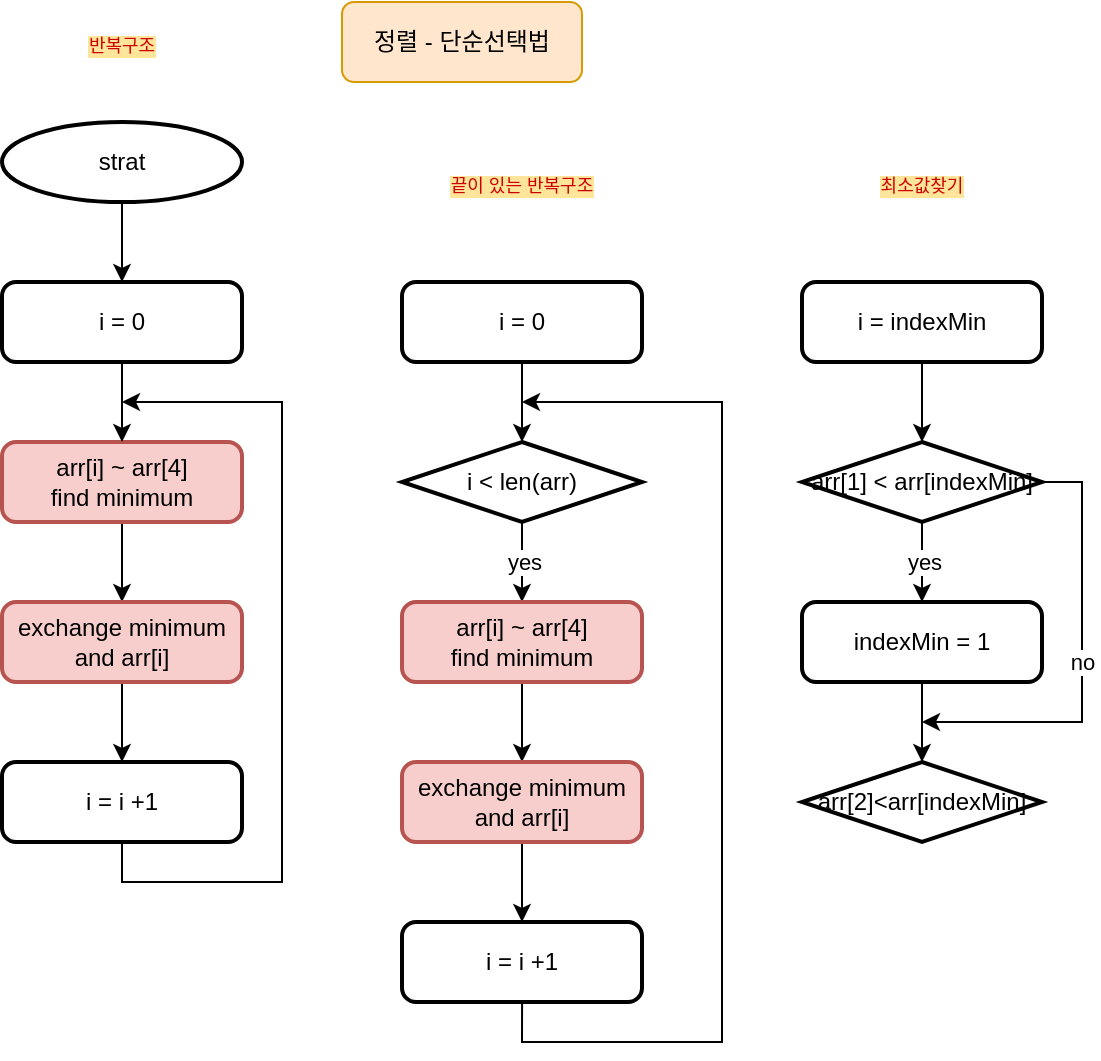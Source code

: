 <mxfile version="16.5.1" type="device"><diagram id="MAgZxDwLyAbUeAdYa8CW" name="페이지-1"><mxGraphModel dx="916" dy="725" grid="1" gridSize="10" guides="1" tooltips="1" connect="1" arrows="1" fold="1" page="1" pageScale="1" pageWidth="1654" pageHeight="2336" math="0" shadow="0"><root><mxCell id="0"/><mxCell id="1" parent="0"/><mxCell id="c2dMEhtxb_WV2Qjm_Lyq-42" value="정렬 - 단순선택법" style="rounded=1;whiteSpace=wrap;html=1;fillColor=#ffe6cc;strokeColor=#d79b00;" parent="1" vertex="1"><mxGeometry x="410" y="20" width="120" height="40" as="geometry"/></mxCell><mxCell id="t2LXO8UBIqWI68WPtd2R-5" value="" style="edgeStyle=orthogonalEdgeStyle;rounded=0;orthogonalLoop=1;jettySize=auto;html=1;" edge="1" parent="1" source="c2dMEhtxb_WV2Qjm_Lyq-43" target="t2LXO8UBIqWI68WPtd2R-4"><mxGeometry relative="1" as="geometry"/></mxCell><mxCell id="c2dMEhtxb_WV2Qjm_Lyq-43" value="strat" style="strokeWidth=2;html=1;shape=mxgraph.flowchart.start_1;whiteSpace=wrap;" parent="1" vertex="1"><mxGeometry x="240" y="80" width="120" height="40" as="geometry"/></mxCell><mxCell id="t2LXO8UBIqWI68WPtd2R-7" value="" style="edgeStyle=orthogonalEdgeStyle;rounded=0;orthogonalLoop=1;jettySize=auto;html=1;" edge="1" parent="1" source="c2dMEhtxb_WV2Qjm_Lyq-44" target="t2LXO8UBIqWI68WPtd2R-2"><mxGeometry relative="1" as="geometry"/></mxCell><mxCell id="c2dMEhtxb_WV2Qjm_Lyq-44" value="arr[i] ~ arr[4]&lt;br&gt;find minimum" style="rounded=1;whiteSpace=wrap;html=1;absoluteArcSize=1;arcSize=14;strokeWidth=2;fillColor=#f8cecc;strokeColor=#b85450;" parent="1" vertex="1"><mxGeometry x="240" y="240" width="120" height="40" as="geometry"/></mxCell><mxCell id="t2LXO8UBIqWI68WPtd2R-17" value="yes" style="edgeStyle=orthogonalEdgeStyle;rounded=0;orthogonalLoop=1;jettySize=auto;html=1;" edge="1" parent="1" source="c2dMEhtxb_WV2Qjm_Lyq-45"><mxGeometry relative="1" as="geometry"><mxPoint x="500" y="320" as="targetPoint"/></mxGeometry></mxCell><mxCell id="c2dMEhtxb_WV2Qjm_Lyq-45" value="i &amp;lt; len(arr)" style="strokeWidth=2;html=1;shape=mxgraph.flowchart.decision;whiteSpace=wrap;" parent="1" vertex="1"><mxGeometry x="440" y="240" width="120" height="40" as="geometry"/></mxCell><mxCell id="c2dMEhtxb_WV2Qjm_Lyq-53" value="&lt;span style=&quot;font-family: &amp;#34;helvetica&amp;#34; ; font-size: 9px ; font-style: normal ; font-weight: 400 ; letter-spacing: normal ; text-indent: 0px ; text-transform: none ; word-spacing: 0px ; display: inline ; float: none&quot;&gt;최소값찾기&lt;br&gt;&lt;/span&gt;" style="text;whiteSpace=wrap;html=1;fillColor=none;strokeColor=none;fontColor=#CC0000;fontSize=9;labelBackgroundColor=#FFE599;align=center;" parent="1" vertex="1"><mxGeometry x="660" y="100" width="80" height="30" as="geometry"/></mxCell><mxCell id="c2dMEhtxb_WV2Qjm_Lyq-54" value="&lt;font face=&quot;helvetica&quot;&gt;반복구조&lt;/font&gt;" style="text;whiteSpace=wrap;html=1;fillColor=none;strokeColor=none;fontColor=#CC0000;fontSize=9;labelBackgroundColor=#FFE599;align=center;" parent="1" vertex="1"><mxGeometry x="265" y="30" width="70" height="20" as="geometry"/></mxCell><mxCell id="c2dMEhtxb_WV2Qjm_Lyq-58" value="&lt;span style=&quot;font-family: &amp;#34;helvetica&amp;#34; ; font-size: 9px ; font-style: normal ; font-weight: 400 ; letter-spacing: normal ; text-indent: 0px ; text-transform: none ; word-spacing: 0px ; display: inline ; float: none&quot;&gt;끝이 있는 반복구조&lt;/span&gt;" style="text;whiteSpace=wrap;html=1;fillColor=none;strokeColor=none;fontColor=#CC0000;fontSize=9;labelBackgroundColor=#FFE599;align=center;" parent="1" vertex="1"><mxGeometry x="460" y="100" width="80" height="30" as="geometry"/></mxCell><mxCell id="t2LXO8UBIqWI68WPtd2R-8" value="" style="edgeStyle=orthogonalEdgeStyle;rounded=0;orthogonalLoop=1;jettySize=auto;html=1;" edge="1" parent="1" source="t2LXO8UBIqWI68WPtd2R-2" target="t2LXO8UBIqWI68WPtd2R-3"><mxGeometry relative="1" as="geometry"/></mxCell><mxCell id="t2LXO8UBIqWI68WPtd2R-2" value="exchange minimum and arr[i]" style="rounded=1;whiteSpace=wrap;html=1;absoluteArcSize=1;arcSize=14;strokeWidth=2;fillColor=#f8cecc;strokeColor=#b85450;" vertex="1" parent="1"><mxGeometry x="240" y="320" width="120" height="40" as="geometry"/></mxCell><mxCell id="t2LXO8UBIqWI68WPtd2R-10" style="edgeStyle=orthogonalEdgeStyle;rounded=0;orthogonalLoop=1;jettySize=auto;html=1;" edge="1" parent="1" source="t2LXO8UBIqWI68WPtd2R-3"><mxGeometry relative="1" as="geometry"><mxPoint x="300" y="220" as="targetPoint"/><Array as="points"><mxPoint x="300" y="460"/><mxPoint x="380" y="460"/><mxPoint x="380" y="220"/></Array></mxGeometry></mxCell><mxCell id="t2LXO8UBIqWI68WPtd2R-3" value="i = i +1" style="rounded=1;whiteSpace=wrap;html=1;absoluteArcSize=1;arcSize=14;strokeWidth=2;" vertex="1" parent="1"><mxGeometry x="240" y="400" width="120" height="40" as="geometry"/></mxCell><mxCell id="t2LXO8UBIqWI68WPtd2R-6" value="" style="edgeStyle=orthogonalEdgeStyle;rounded=0;orthogonalLoop=1;jettySize=auto;html=1;" edge="1" parent="1" source="t2LXO8UBIqWI68WPtd2R-4" target="c2dMEhtxb_WV2Qjm_Lyq-44"><mxGeometry relative="1" as="geometry"/></mxCell><mxCell id="t2LXO8UBIqWI68WPtd2R-4" value="i = 0" style="rounded=1;whiteSpace=wrap;html=1;absoluteArcSize=1;arcSize=14;strokeWidth=2;" vertex="1" parent="1"><mxGeometry x="240" y="160" width="120" height="40" as="geometry"/></mxCell><mxCell id="t2LXO8UBIqWI68WPtd2R-19" value="" style="edgeStyle=orthogonalEdgeStyle;rounded=0;orthogonalLoop=1;jettySize=auto;html=1;" edge="1" parent="1" source="t2LXO8UBIqWI68WPtd2R-11" target="t2LXO8UBIqWI68WPtd2R-12"><mxGeometry relative="1" as="geometry"/></mxCell><mxCell id="t2LXO8UBIqWI68WPtd2R-11" value="arr[i] ~ arr[4]&lt;br&gt;find minimum" style="rounded=1;whiteSpace=wrap;html=1;absoluteArcSize=1;arcSize=14;strokeWidth=2;fillColor=#f8cecc;strokeColor=#b85450;" vertex="1" parent="1"><mxGeometry x="440" y="320" width="120" height="40" as="geometry"/></mxCell><mxCell id="t2LXO8UBIqWI68WPtd2R-20" value="" style="edgeStyle=orthogonalEdgeStyle;rounded=0;orthogonalLoop=1;jettySize=auto;html=1;" edge="1" parent="1" source="t2LXO8UBIqWI68WPtd2R-12" target="t2LXO8UBIqWI68WPtd2R-14"><mxGeometry relative="1" as="geometry"/></mxCell><mxCell id="t2LXO8UBIqWI68WPtd2R-12" value="exchange minimum and arr[i]" style="rounded=1;whiteSpace=wrap;html=1;absoluteArcSize=1;arcSize=14;strokeWidth=2;fillColor=#f8cecc;strokeColor=#b85450;" vertex="1" parent="1"><mxGeometry x="440" y="400" width="120" height="40" as="geometry"/></mxCell><mxCell id="t2LXO8UBIqWI68WPtd2R-14" value="i = i +1" style="rounded=1;whiteSpace=wrap;html=1;absoluteArcSize=1;arcSize=14;strokeWidth=2;" vertex="1" parent="1"><mxGeometry x="440" y="480" width="120" height="40" as="geometry"/></mxCell><mxCell id="t2LXO8UBIqWI68WPtd2R-21" value="" style="edgeStyle=orthogonalEdgeStyle;rounded=0;orthogonalLoop=1;jettySize=auto;html=1;" edge="1" parent="1" source="t2LXO8UBIqWI68WPtd2R-15" target="c2dMEhtxb_WV2Qjm_Lyq-45"><mxGeometry relative="1" as="geometry"/></mxCell><mxCell id="t2LXO8UBIqWI68WPtd2R-15" value="i = 0" style="rounded=1;whiteSpace=wrap;html=1;absoluteArcSize=1;arcSize=14;strokeWidth=2;" vertex="1" parent="1"><mxGeometry x="440" y="160" width="120" height="40" as="geometry"/></mxCell><mxCell id="t2LXO8UBIqWI68WPtd2R-16" style="edgeStyle=orthogonalEdgeStyle;rounded=0;orthogonalLoop=1;jettySize=auto;html=1;" edge="1" parent="1"><mxGeometry relative="1" as="geometry"><mxPoint x="500.043" y="519.98" as="sourcePoint"/><mxPoint x="500" y="220" as="targetPoint"/><Array as="points"><mxPoint x="500" y="540"/><mxPoint x="600" y="540"/><mxPoint x="600" y="220"/><mxPoint x="500" y="220"/></Array></mxGeometry></mxCell><mxCell id="t2LXO8UBIqWI68WPtd2R-23" value="yes" style="edgeStyle=orthogonalEdgeStyle;rounded=0;orthogonalLoop=1;jettySize=auto;html=1;" edge="1" parent="1" source="t2LXO8UBIqWI68WPtd2R-24"><mxGeometry relative="1" as="geometry"><mxPoint x="700.0" y="320" as="targetPoint"/></mxGeometry></mxCell><mxCell id="t2LXO8UBIqWI68WPtd2R-35" value="no" style="edgeStyle=orthogonalEdgeStyle;rounded=0;orthogonalLoop=1;jettySize=auto;html=1;exitX=1;exitY=0.5;exitDx=0;exitDy=0;exitPerimeter=0;" edge="1" parent="1" source="t2LXO8UBIqWI68WPtd2R-24"><mxGeometry relative="1" as="geometry"><mxPoint x="820" y="270" as="sourcePoint"/><mxPoint x="700" y="380" as="targetPoint"/><Array as="points"><mxPoint x="780" y="260"/><mxPoint x="780" y="380"/></Array></mxGeometry></mxCell><mxCell id="t2LXO8UBIqWI68WPtd2R-24" value="arr[1] &amp;lt; arr[indexMin]" style="strokeWidth=2;html=1;shape=mxgraph.flowchart.decision;whiteSpace=wrap;" vertex="1" parent="1"><mxGeometry x="640" y="240" width="120" height="40" as="geometry"/></mxCell><mxCell id="t2LXO8UBIqWI68WPtd2R-34" value="" style="edgeStyle=orthogonalEdgeStyle;rounded=0;orthogonalLoop=1;jettySize=auto;html=1;" edge="1" parent="1" source="t2LXO8UBIqWI68WPtd2R-26" target="t2LXO8UBIqWI68WPtd2R-33"><mxGeometry relative="1" as="geometry"/></mxCell><mxCell id="t2LXO8UBIqWI68WPtd2R-26" value="indexMin = 1" style="rounded=1;whiteSpace=wrap;html=1;absoluteArcSize=1;arcSize=14;strokeWidth=2;" vertex="1" parent="1"><mxGeometry x="640" y="320" width="120" height="40" as="geometry"/></mxCell><mxCell id="t2LXO8UBIqWI68WPtd2R-30" value="" style="edgeStyle=orthogonalEdgeStyle;rounded=0;orthogonalLoop=1;jettySize=auto;html=1;" edge="1" parent="1" source="t2LXO8UBIqWI68WPtd2R-31" target="t2LXO8UBIqWI68WPtd2R-24"><mxGeometry relative="1" as="geometry"/></mxCell><mxCell id="t2LXO8UBIqWI68WPtd2R-31" value="i = indexMin" style="rounded=1;whiteSpace=wrap;html=1;absoluteArcSize=1;arcSize=14;strokeWidth=2;" vertex="1" parent="1"><mxGeometry x="640" y="160" width="120" height="40" as="geometry"/></mxCell><mxCell id="t2LXO8UBIqWI68WPtd2R-33" value="arr[2]&amp;lt;arr[indexMin]" style="strokeWidth=2;html=1;shape=mxgraph.flowchart.decision;whiteSpace=wrap;" vertex="1" parent="1"><mxGeometry x="640" y="400" width="120" height="40" as="geometry"/></mxCell></root></mxGraphModel></diagram></mxfile>